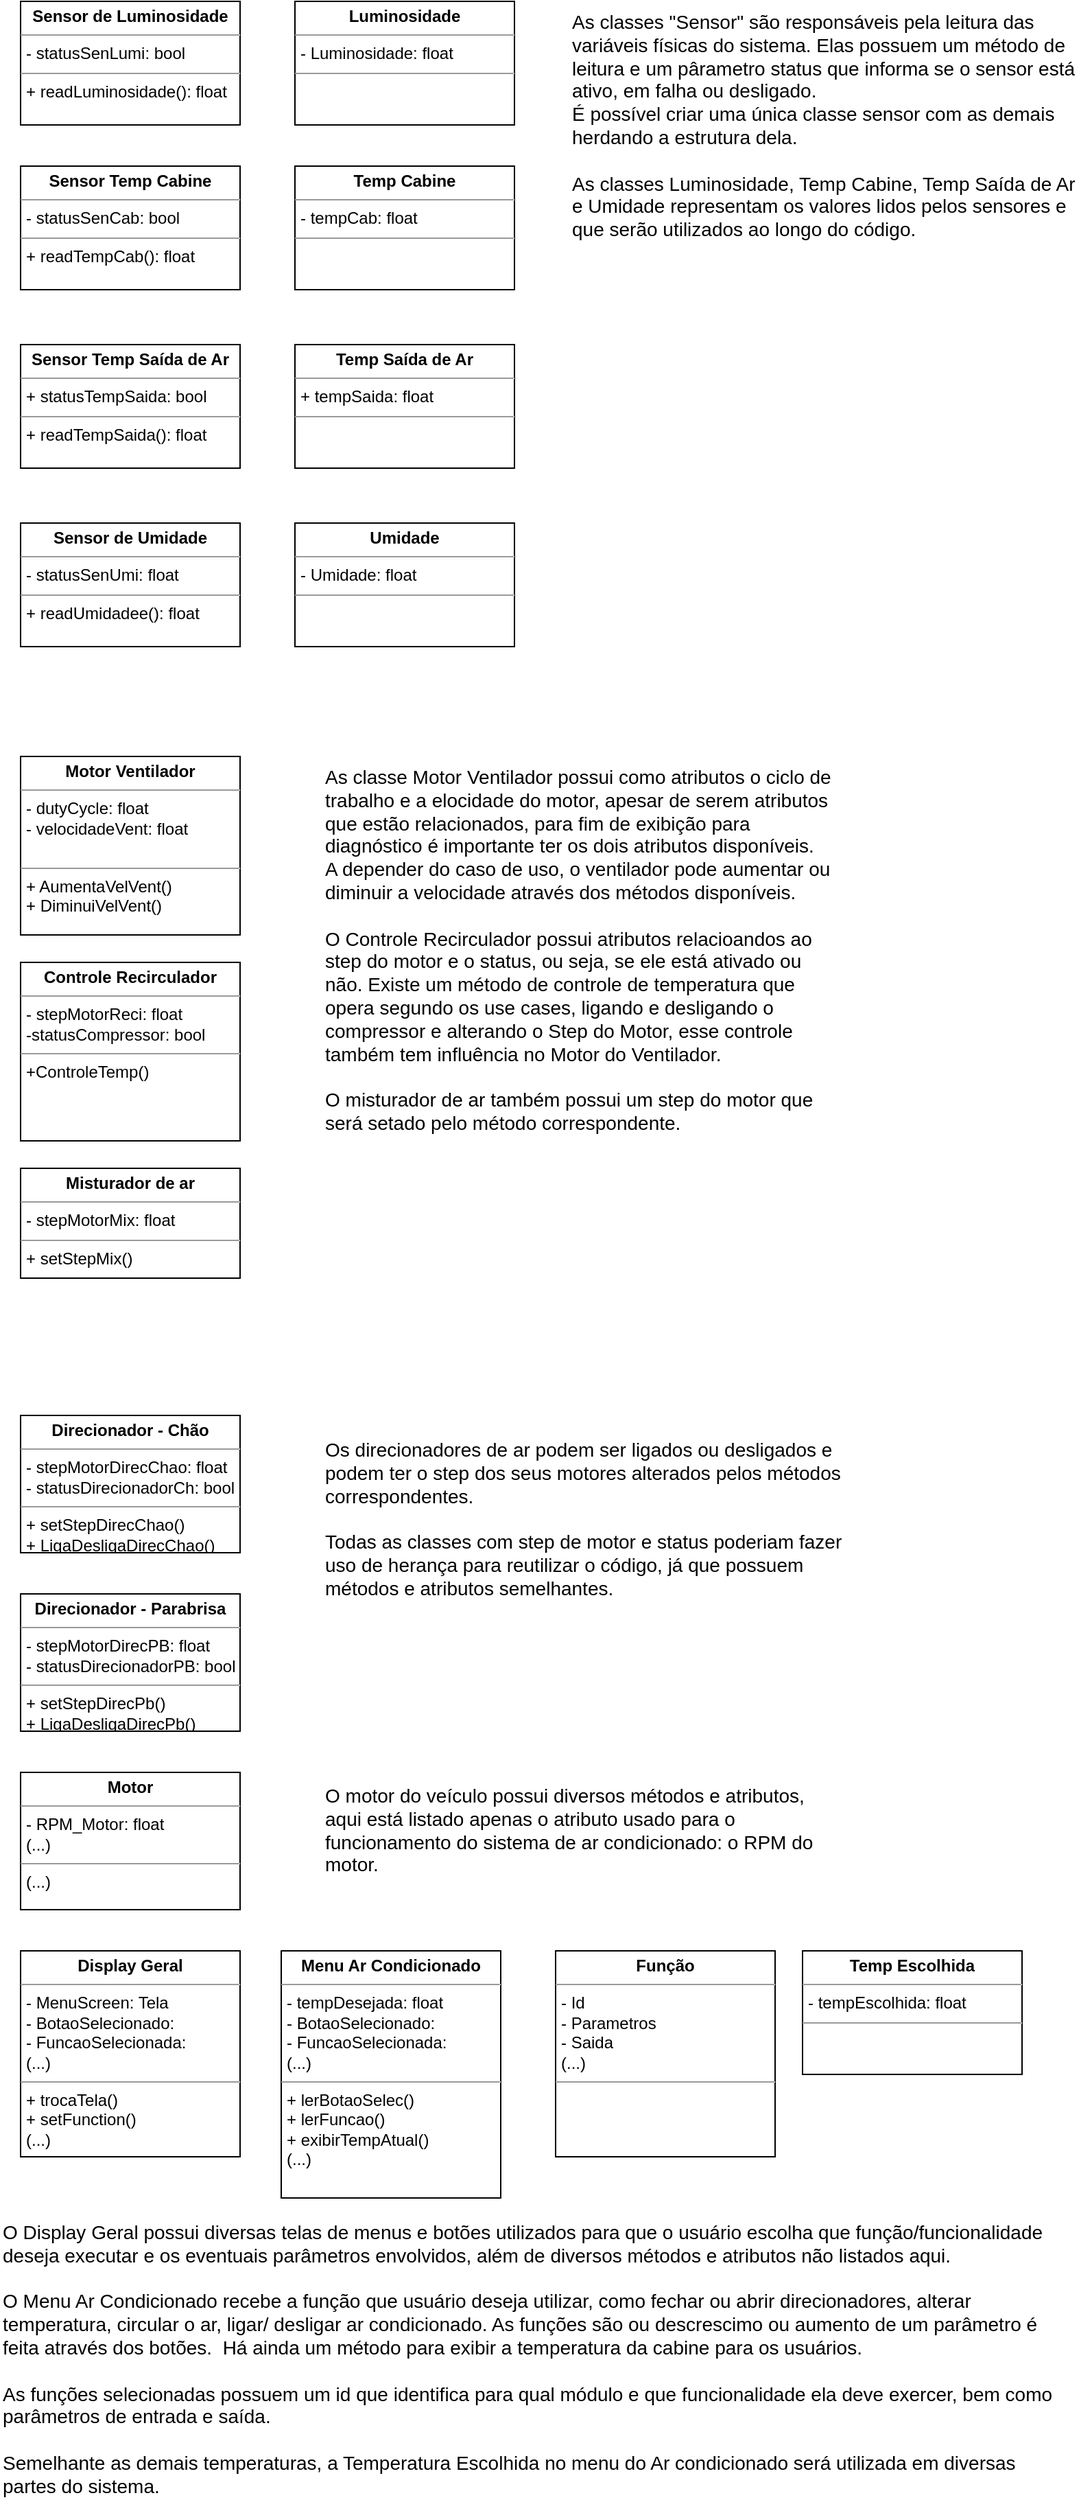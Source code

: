 <mxfile version="14.9.7" type="github"><diagram id="nGewLp1ROoBiGHcc3Ccv" name="Page-1"><mxGraphModel dx="1422" dy="762" grid="1" gridSize="10" guides="1" tooltips="1" connect="1" arrows="1" fold="1" page="1" pageScale="1" pageWidth="850" pageHeight="1100" math="0" shadow="0"><root><mxCell id="0"/><mxCell id="1" parent="0"/><mxCell id="2rRgd6ASyCujS0z7H2DT-5" value="&lt;p style=&quot;margin: 0px ; margin-top: 4px ; text-align: center&quot;&gt;&lt;b&gt;Sensor de Luminosidade&lt;/b&gt;&lt;/p&gt;&lt;hr size=&quot;1&quot;&gt;&lt;p style=&quot;margin: 0px ; margin-left: 4px&quot;&gt;- statusSenLumi: bool&lt;br&gt;&lt;/p&gt;&lt;hr size=&quot;1&quot;&gt;&lt;p style=&quot;margin: 0px ; margin-left: 4px&quot;&gt;+ readLuminosidade(): float&lt;/p&gt;" style="verticalAlign=top;align=left;overflow=fill;fontSize=12;fontFamily=Helvetica;html=1;" vertex="1" parent="1"><mxGeometry x="60" y="100" width="160" height="90" as="geometry"/></mxCell><mxCell id="2rRgd6ASyCujS0z7H2DT-7" value="&lt;p style=&quot;margin: 0px ; margin-top: 4px ; text-align: center&quot;&gt;&lt;b&gt;Sensor Temp Cabine&lt;/b&gt;&lt;/p&gt;&lt;hr size=&quot;1&quot;&gt;&lt;p style=&quot;margin: 0px ; margin-left: 4px&quot;&gt;- statusSenCab: bool&lt;/p&gt;&lt;hr size=&quot;1&quot;&gt;&lt;p style=&quot;margin: 0px ; margin-left: 4px&quot;&gt;+ readTempCab(): float&lt;/p&gt;&lt;p style=&quot;margin: 0px ; margin-left: 4px&quot;&gt;&lt;br&gt;&lt;/p&gt;" style="verticalAlign=top;align=left;overflow=fill;fontSize=12;fontFamily=Helvetica;html=1;" vertex="1" parent="1"><mxGeometry x="60" y="220" width="160" height="90" as="geometry"/></mxCell><mxCell id="2rRgd6ASyCujS0z7H2DT-8" value="&lt;p style=&quot;margin: 0px ; margin-top: 4px ; text-align: center&quot;&gt;&lt;b&gt;Sensor Temp Saída de Ar&lt;/b&gt;&lt;/p&gt;&lt;hr size=&quot;1&quot;&gt;&lt;p style=&quot;margin: 0px ; margin-left: 4px&quot;&gt;+ statusTempSaida: bool&lt;/p&gt;&lt;hr size=&quot;1&quot;&gt;&lt;p style=&quot;margin: 0px ; margin-left: 4px&quot;&gt;+ readTempSaida(): float&lt;/p&gt;&lt;p style=&quot;margin: 0px ; margin-left: 4px&quot;&gt;&lt;br&gt;&lt;/p&gt;" style="verticalAlign=top;align=left;overflow=fill;fontSize=12;fontFamily=Helvetica;html=1;" vertex="1" parent="1"><mxGeometry x="60" y="350" width="160" height="90" as="geometry"/></mxCell><mxCell id="2rRgd6ASyCujS0z7H2DT-9" value="&lt;p style=&quot;margin: 0px ; margin-top: 4px ; text-align: center&quot;&gt;&lt;b&gt;Sensor de Umidade&lt;/b&gt;&lt;/p&gt;&lt;hr size=&quot;1&quot;&gt;&lt;p style=&quot;margin: 0px ; margin-left: 4px&quot;&gt;- statusSenUmi: float&lt;/p&gt;&lt;hr size=&quot;1&quot;&gt;&lt;p style=&quot;margin: 0px ; margin-left: 4px&quot;&gt;+ readUmidadee(): float&lt;/p&gt;" style="verticalAlign=top;align=left;overflow=fill;fontSize=12;fontFamily=Helvetica;html=1;" vertex="1" parent="1"><mxGeometry x="60" y="480" width="160" height="90" as="geometry"/></mxCell><mxCell id="2rRgd6ASyCujS0z7H2DT-10" value="&lt;p style=&quot;margin: 0px ; margin-top: 4px ; text-align: center&quot;&gt;&lt;b&gt;Motor Ventilador&lt;/b&gt;&lt;/p&gt;&lt;hr size=&quot;1&quot;&gt;&lt;p style=&quot;margin: 0px ; margin-left: 4px&quot;&gt;- dutyCycle: float&lt;/p&gt;&lt;p style=&quot;margin: 0px ; margin-left: 4px&quot;&gt;- velocidadeVent: float&lt;br&gt;&lt;/p&gt;&lt;p style=&quot;margin: 0px ; margin-left: 4px&quot;&gt;&lt;br&gt;&lt;/p&gt;&lt;hr size=&quot;1&quot;&gt;&lt;p style=&quot;margin: 0px ; margin-left: 4px&quot;&gt;+ AumentaVelVent()&lt;/p&gt;&lt;p style=&quot;margin: 0px ; margin-left: 4px&quot;&gt;+ DiminuiVelVent()&lt;br&gt;&lt;/p&gt;&lt;p style=&quot;margin: 0px ; margin-left: 4px&quot;&gt;&lt;br&gt;&lt;/p&gt;" style="verticalAlign=top;align=left;overflow=fill;fontSize=12;fontFamily=Helvetica;html=1;" vertex="1" parent="1"><mxGeometry x="60" y="650" width="160" height="130" as="geometry"/></mxCell><mxCell id="2rRgd6ASyCujS0z7H2DT-11" value="&lt;p style=&quot;margin: 0px ; margin-top: 4px ; text-align: center&quot;&gt;&lt;b&gt;Controle Recirculador&lt;/b&gt;&lt;/p&gt;&lt;hr size=&quot;1&quot;&gt;&lt;p style=&quot;margin: 0px ; margin-left: 4px&quot;&gt;- stepMotorReci: float&lt;/p&gt;&lt;p style=&quot;margin: 0px ; margin-left: 4px&quot;&gt;-statusCompressor: bool&lt;/p&gt;&lt;hr size=&quot;1&quot;&gt;&lt;p style=&quot;margin: 0px ; margin-left: 4px&quot;&gt;+ControleTemp()&lt;/p&gt;" style="verticalAlign=top;align=left;overflow=fill;fontSize=12;fontFamily=Helvetica;html=1;" vertex="1" parent="1"><mxGeometry x="60" y="800" width="160" height="130" as="geometry"/></mxCell><mxCell id="2rRgd6ASyCujS0z7H2DT-12" value="&lt;p style=&quot;margin: 0px ; margin-top: 4px ; text-align: center&quot;&gt;&lt;b&gt;Misturador de ar&lt;/b&gt;&lt;/p&gt;&lt;hr size=&quot;1&quot;&gt;&lt;p style=&quot;margin: 0px ; margin-left: 4px&quot;&gt;- stepMotorMix: float&lt;/p&gt;&lt;hr size=&quot;1&quot;&gt;&lt;p style=&quot;margin: 0px ; margin-left: 4px&quot;&gt;+ setStepMix()&lt;/p&gt;" style="verticalAlign=top;align=left;overflow=fill;fontSize=12;fontFamily=Helvetica;html=1;" vertex="1" parent="1"><mxGeometry x="60" y="950" width="160" height="80" as="geometry"/></mxCell><mxCell id="2rRgd6ASyCujS0z7H2DT-15" value="&lt;p style=&quot;margin: 0px ; margin-top: 4px ; text-align: center&quot;&gt;&lt;b&gt;Direcionador - Chão&lt;/b&gt;&lt;/p&gt;&lt;hr size=&quot;1&quot;&gt;&lt;p style=&quot;margin: 0px ; margin-left: 4px&quot;&gt;- stepMotorDirecChao: float&lt;/p&gt;&lt;p style=&quot;margin: 0px ; margin-left: 4px&quot;&gt;- statusDirecionadorCh: bool&lt;/p&gt;&lt;hr size=&quot;1&quot;&gt;&lt;p style=&quot;margin: 0px ; margin-left: 4px&quot;&gt;+ setStepDirecChao()&lt;/p&gt;&lt;p style=&quot;margin: 0px ; margin-left: 4px&quot;&gt;+ LigaDesligaDirecChao()&lt;br&gt;&lt;/p&gt;" style="verticalAlign=top;align=left;overflow=fill;fontSize=12;fontFamily=Helvetica;html=1;" vertex="1" parent="1"><mxGeometry x="60" y="1130" width="160" height="100" as="geometry"/></mxCell><mxCell id="2rRgd6ASyCujS0z7H2DT-16" value="&lt;p style=&quot;margin: 0px ; margin-top: 4px ; text-align: center&quot;&gt;&lt;b&gt;Direcionador - Parabrisa&lt;/b&gt;&lt;/p&gt;&lt;hr size=&quot;1&quot;&gt;&lt;p style=&quot;margin: 0px ; margin-left: 4px&quot;&gt;- stepMotorDirecPB: float&lt;/p&gt;&lt;p style=&quot;margin: 0px ; margin-left: 4px&quot;&gt;- statusDirecionadorPB: bool&lt;/p&gt;&lt;hr size=&quot;1&quot;&gt;&lt;p style=&quot;margin: 0px ; margin-left: 4px&quot;&gt;+ setStepDirecPb()&lt;/p&gt;&lt;p style=&quot;margin: 0px ; margin-left: 4px&quot;&gt;+ LigaDesligaDirecPb()&lt;br&gt;&lt;/p&gt;" style="verticalAlign=top;align=left;overflow=fill;fontSize=12;fontFamily=Helvetica;html=1;" vertex="1" parent="1"><mxGeometry x="60" y="1260" width="160" height="100" as="geometry"/></mxCell><mxCell id="2rRgd6ASyCujS0z7H2DT-17" value="&lt;p style=&quot;margin: 0px ; margin-top: 4px ; text-align: center&quot;&gt;&lt;b&gt;Luminosidade&lt;/b&gt;&lt;/p&gt;&lt;hr size=&quot;1&quot;&gt;&lt;p style=&quot;margin: 0px ; margin-left: 4px&quot;&gt;- Luminosidade: float&lt;/p&gt;&lt;hr size=&quot;1&quot;&gt;&lt;p style=&quot;margin: 0px ; margin-left: 4px&quot;&gt;&lt;br&gt;&lt;/p&gt;" style="verticalAlign=top;align=left;overflow=fill;fontSize=12;fontFamily=Helvetica;html=1;" vertex="1" parent="1"><mxGeometry x="260" y="100" width="160" height="90" as="geometry"/></mxCell><mxCell id="2rRgd6ASyCujS0z7H2DT-18" value="&lt;p style=&quot;margin: 0px ; margin-top: 4px ; text-align: center&quot;&gt;&lt;b&gt;Temp Cabine&lt;/b&gt;&lt;/p&gt;&lt;hr size=&quot;1&quot;&gt;&lt;p style=&quot;margin: 0px ; margin-left: 4px&quot;&gt;- tempCab: float&lt;/p&gt;&lt;hr size=&quot;1&quot;&gt;&lt;p style=&quot;margin: 0px ; margin-left: 4px&quot;&gt;&lt;br&gt;&lt;/p&gt;" style="verticalAlign=top;align=left;overflow=fill;fontSize=12;fontFamily=Helvetica;html=1;" vertex="1" parent="1"><mxGeometry x="260" y="220" width="160" height="90" as="geometry"/></mxCell><mxCell id="2rRgd6ASyCujS0z7H2DT-19" value="&lt;p style=&quot;margin: 0px ; margin-top: 4px ; text-align: center&quot;&gt;&lt;b&gt;Temp Saída de Ar&lt;/b&gt;&lt;/p&gt;&lt;hr size=&quot;1&quot;&gt;&lt;p style=&quot;margin: 0px ; margin-left: 4px&quot;&gt;+ tempSaida: float&lt;/p&gt;&lt;hr size=&quot;1&quot;&gt;&lt;p style=&quot;margin: 0px ; margin-left: 4px&quot;&gt;&lt;br&gt;&lt;/p&gt;&lt;p style=&quot;margin: 0px ; margin-left: 4px&quot;&gt;&lt;br&gt;&lt;/p&gt;" style="verticalAlign=top;align=left;overflow=fill;fontSize=12;fontFamily=Helvetica;html=1;" vertex="1" parent="1"><mxGeometry x="260" y="350" width="160" height="90" as="geometry"/></mxCell><mxCell id="2rRgd6ASyCujS0z7H2DT-20" value="&lt;p style=&quot;margin: 0px ; margin-top: 4px ; text-align: center&quot;&gt;&lt;b&gt;Umidade&lt;/b&gt;&lt;/p&gt;&lt;hr size=&quot;1&quot;&gt;&lt;p style=&quot;margin: 0px ; margin-left: 4px&quot;&gt;- Umidade: float&lt;/p&gt;&lt;hr size=&quot;1&quot;&gt;&lt;p style=&quot;margin: 0px ; margin-left: 4px&quot;&gt;&lt;br&gt;&lt;/p&gt;" style="verticalAlign=top;align=left;overflow=fill;fontSize=12;fontFamily=Helvetica;html=1;" vertex="1" parent="1"><mxGeometry x="260" y="480" width="160" height="90" as="geometry"/></mxCell><mxCell id="2rRgd6ASyCujS0z7H2DT-21" value="&lt;p style=&quot;margin: 0px ; margin-top: 4px ; text-align: center&quot;&gt;&lt;b&gt;Motor&lt;/b&gt;&lt;/p&gt;&lt;hr size=&quot;1&quot;&gt;&lt;p style=&quot;margin: 0px ; margin-left: 4px&quot;&gt;- RPM_Motor: float&lt;/p&gt;&lt;p style=&quot;margin: 0px ; margin-left: 4px&quot;&gt;(...)&lt;/p&gt;&lt;hr size=&quot;1&quot;&gt;&lt;p style=&quot;margin: 0px ; margin-left: 4px&quot;&gt;(...)&lt;/p&gt;" style="verticalAlign=top;align=left;overflow=fill;fontSize=12;fontFamily=Helvetica;html=1;" vertex="1" parent="1"><mxGeometry x="60" y="1390" width="160" height="100" as="geometry"/></mxCell><mxCell id="2rRgd6ASyCujS0z7H2DT-22" value="&lt;p style=&quot;margin: 0px ; margin-top: 4px ; text-align: center&quot;&gt;&lt;b&gt;Display Geral&lt;/b&gt;&lt;/p&gt;&lt;hr size=&quot;1&quot;&gt;&lt;p style=&quot;margin: 0px ; margin-left: 4px&quot;&gt;- MenuScreen: Tela&lt;/p&gt;&lt;p style=&quot;margin: 0px ; margin-left: 4px&quot;&gt;- BotaoSelecionado:&amp;nbsp;&lt;/p&gt;&lt;p style=&quot;margin: 0px ; margin-left: 4px&quot;&gt;- FuncaoSelecionada:&lt;/p&gt;&lt;p style=&quot;margin: 0px ; margin-left: 4px&quot;&gt;(...)&lt;/p&gt;&lt;hr size=&quot;1&quot;&gt;&lt;p style=&quot;margin: 0px ; margin-left: 4px&quot;&gt;+ trocaTela()&lt;/p&gt;&lt;p style=&quot;margin: 0px ; margin-left: 4px&quot;&gt;+ setFunction()&lt;br&gt;&lt;/p&gt;&lt;p style=&quot;margin: 0px ; margin-left: 4px&quot;&gt;(...)&lt;/p&gt;" style="verticalAlign=top;align=left;overflow=fill;fontSize=12;fontFamily=Helvetica;html=1;" vertex="1" parent="1"><mxGeometry x="60" y="1520" width="160" height="150" as="geometry"/></mxCell><mxCell id="2rRgd6ASyCujS0z7H2DT-23" value="&lt;p style=&quot;margin: 0px ; margin-top: 4px ; text-align: center&quot;&gt;&lt;b&gt;Menu Ar Condicionado&lt;/b&gt;&lt;/p&gt;&lt;hr size=&quot;1&quot;&gt;&lt;p style=&quot;margin: 0px ; margin-left: 4px&quot;&gt;- tempDesejada: float&lt;/p&gt;&lt;p style=&quot;margin: 0px ; margin-left: 4px&quot;&gt;- BotaoSelecionado:&amp;nbsp;&lt;/p&gt;&lt;p style=&quot;margin: 0px ; margin-left: 4px&quot;&gt;- FuncaoSelecionada:&lt;/p&gt;&lt;p style=&quot;margin: 0px ; margin-left: 4px&quot;&gt;(...)&lt;/p&gt;&lt;hr size=&quot;1&quot;&gt;&lt;p style=&quot;margin: 0px ; margin-left: 4px&quot;&gt;+ lerBotaoSelec()&lt;/p&gt;&lt;p style=&quot;margin: 0px ; margin-left: 4px&quot;&gt;+ lerFuncao()&lt;br&gt;&lt;/p&gt;&lt;p style=&quot;margin: 0px ; margin-left: 4px&quot;&gt;+ exibirTempAtual()&lt;/p&gt;&lt;p style=&quot;margin: 0px ; margin-left: 4px&quot;&gt;(...)&lt;/p&gt;" style="verticalAlign=top;align=left;overflow=fill;fontSize=12;fontFamily=Helvetica;html=1;" vertex="1" parent="1"><mxGeometry x="250" y="1520" width="160" height="180" as="geometry"/></mxCell><mxCell id="2rRgd6ASyCujS0z7H2DT-24" value="&lt;p style=&quot;margin: 0px ; margin-top: 4px ; text-align: center&quot;&gt;&lt;b&gt;Função&lt;/b&gt;&lt;/p&gt;&lt;hr size=&quot;1&quot;&gt;&lt;p style=&quot;margin: 0px ; margin-left: 4px&quot;&gt;- Id&lt;/p&gt;&lt;p style=&quot;margin: 0px ; margin-left: 4px&quot;&gt;- Parametros&lt;/p&gt;&lt;p style=&quot;margin: 0px ; margin-left: 4px&quot;&gt;- Saida&lt;/p&gt;&lt;p style=&quot;margin: 0px ; margin-left: 4px&quot;&gt;(...)&lt;/p&gt;&lt;hr size=&quot;1&quot;&gt;&lt;p style=&quot;margin: 0px ; margin-left: 4px&quot;&gt;&lt;br&gt;&lt;/p&gt;" style="verticalAlign=top;align=left;overflow=fill;fontSize=12;fontFamily=Helvetica;html=1;" vertex="1" parent="1"><mxGeometry x="450" y="1520" width="160" height="150" as="geometry"/></mxCell><mxCell id="2rRgd6ASyCujS0z7H2DT-25" value="As classes &quot;Sensor&quot; são responsáveis pela leitura das variáveis físicas do sistema. Elas possuem um método de leitura e um pârametro status que informa se o sensor está ativo, em falha ou desligado.&lt;br style=&quot;font-size: 14px;&quot;&gt;É possível criar uma única classe sensor com as demais herdando a estrutura dela.&lt;br style=&quot;font-size: 14px;&quot;&gt;&lt;br style=&quot;font-size: 14px;&quot;&gt;As classes Luminosidade, Temp Cabine, Temp Saída de Ar e Umidade representam os valores lidos pelos sensores e que serão utilizados ao longo do código." style="text;html=1;strokeColor=none;fillColor=none;align=left;verticalAlign=top;whiteSpace=wrap;rounded=0;fontSize=14;" vertex="1" parent="1"><mxGeometry x="460" y="100" width="380" height="200" as="geometry"/></mxCell><mxCell id="2rRgd6ASyCujS0z7H2DT-27" value="As classe Motor Ventilador possui como atributos o ciclo de trabalho e a elocidade do motor, apesar de serem atributos que estão relacionados, para fim de exibição para diagnóstico é importante ter os dois atributos disponíveis.&lt;br&gt;A depender do caso de uso, o ventilador pode aumentar ou diminuir a velocidade através dos métodos disponíveis.&lt;br style=&quot;font-size: 14px&quot;&gt;&lt;br style=&quot;font-size: 14px&quot;&gt;O Controle Recirculador possui atributos relacioandos ao step do motor e o status, ou seja, se ele está ativado ou não. Existe um método de controle de temperatura que opera segundo os use cases, ligando e desligando o compressor e alterando o Step do Motor, esse controle também tem influência no Motor do Ventilador.&lt;br&gt;&lt;br&gt;O misturador de ar também possui um step do motor que será setado pelo método correspondente." style="text;html=1;strokeColor=none;fillColor=none;align=left;verticalAlign=top;whiteSpace=wrap;rounded=0;fontSize=14;" vertex="1" parent="1"><mxGeometry x="280" y="650" width="380" height="200" as="geometry"/></mxCell><mxCell id="2rRgd6ASyCujS0z7H2DT-29" value="Os direcionadores de ar podem ser ligados ou desligados e podem ter o step dos seus motores alterados pelos métodos correspondentes.&lt;br&gt;&lt;br&gt;Todas as classes com step de motor e status poderiam fazer uso de herança para reutilizar o código, já que possuem métodos e atributos semelhantes.&lt;br&gt;&lt;br&gt;&lt;br&gt;&lt;br&gt;&lt;br&gt;&lt;br&gt;&lt;br&gt;&lt;br&gt;&lt;br&gt;O motor do veículo possui diversos métodos e atributos, aqui está listado apenas o atributo usado para o funcionamento do sistema de ar condicionado: o RPM do motor." style="text;html=1;strokeColor=none;fillColor=none;align=left;verticalAlign=top;whiteSpace=wrap;rounded=0;fontSize=14;" vertex="1" parent="1"><mxGeometry x="280" y="1140" width="380" height="200" as="geometry"/></mxCell><mxCell id="2rRgd6ASyCujS0z7H2DT-30" value="&lt;p style=&quot;margin: 0px ; margin-top: 4px ; text-align: center&quot;&gt;&lt;b&gt;Temp Escolhida&lt;/b&gt;&lt;/p&gt;&lt;hr size=&quot;1&quot;&gt;&lt;p style=&quot;margin: 0px ; margin-left: 4px&quot;&gt;- tempEscolhida: float&lt;/p&gt;&lt;hr size=&quot;1&quot;&gt;&lt;p style=&quot;margin: 0px ; margin-left: 4px&quot;&gt;&lt;br&gt;&lt;/p&gt;" style="verticalAlign=top;align=left;overflow=fill;fontSize=12;fontFamily=Helvetica;html=1;" vertex="1" parent="1"><mxGeometry x="630" y="1520" width="160" height="90" as="geometry"/></mxCell><mxCell id="2rRgd6ASyCujS0z7H2DT-31" value="O Display Geral possui diversas telas de menus e botões utilizados para que o usuário escolha que função/funcionalidade deseja executar e os eventuais parâmetros envolvidos, além de diversos métodos e atributos não listados aqui.&lt;br&gt;&lt;br&gt;O Menu Ar Condicionado recebe a função que usuário deseja utilizar, como fechar ou abrir direcionadores, alterar temperatura, circular o ar, ligar/ desligar ar condicionado. As funções são ou descrescimo ou aumento de um parâmetro é feita através dos botões.&amp;nbsp; Há ainda um método para exibir a temperatura da cabine para os usuários.&lt;br&gt;&lt;br&gt;As funções selecionadas possuem um id que identifica para qual módulo e que funcionalidade ela deve exercer, bem como parâmetros de entrada e saída.&lt;br&gt;&lt;br&gt;Semelhante as demais temperaturas, a Temperatura Escolhida no menu do Ar condicionado será utilizada em diversas partes do sistema." style="text;html=1;strokeColor=none;fillColor=none;align=left;verticalAlign=top;whiteSpace=wrap;rounded=0;fontSize=14;" vertex="1" parent="1"><mxGeometry x="45" y="1710" width="775" height="200" as="geometry"/></mxCell></root></mxGraphModel></diagram></mxfile>